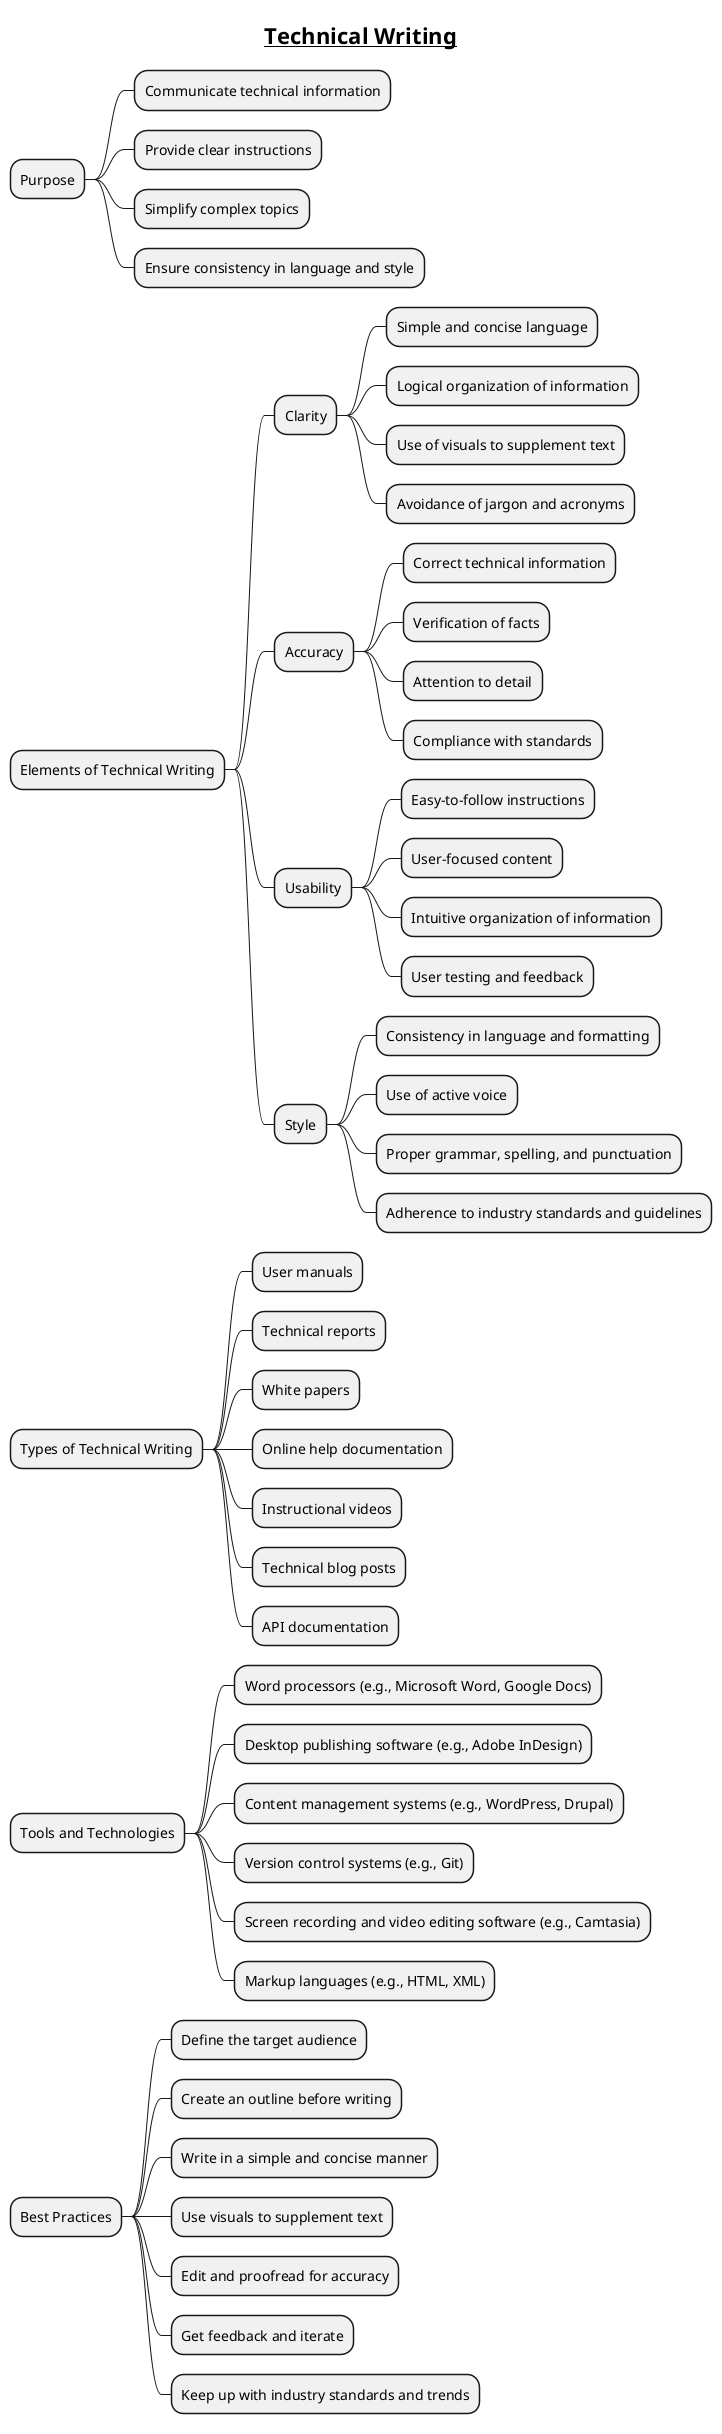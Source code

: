 @startmindmap
title = __Technical Writing__

* Purpose
** Communicate technical information
** Provide clear instructions
** Simplify complex topics
** Ensure consistency in language and style

* Elements of Technical Writing
** Clarity
*** Simple and concise language
*** Logical organization of information
*** Use of visuals to supplement text
*** Avoidance of jargon and acronyms
** Accuracy
*** Correct technical information
*** Verification of facts
*** Attention to detail
*** Compliance with standards
** Usability
*** Easy-to-follow instructions
*** User-focused content
*** Intuitive organization of information
*** User testing and feedback
** Style
*** Consistency in language and formatting
*** Use of active voice
*** Proper grammar, spelling, and punctuation
*** Adherence to industry standards and guidelines

* Types of Technical Writing
** User manuals
** Technical reports
** White papers
** Online help documentation
** Instructional videos
** Technical blog posts
** API documentation

* Tools and Technologies
** Word processors (e.g., Microsoft Word, Google Docs)
** Desktop publishing software (e.g., Adobe InDesign)
** Content management systems (e.g., WordPress, Drupal)
** Version control systems (e.g., Git)
** Screen recording and video editing software (e.g., Camtasia)
** Markup languages (e.g., HTML, XML)

* Best Practices
** Define the target audience
** Create an outline before writing
** Write in a simple and concise manner
** Use visuals to supplement text
** Edit and proofread for accuracy
** Get feedback and iterate
** Keep up with industry standards and trends

@endmindmap
